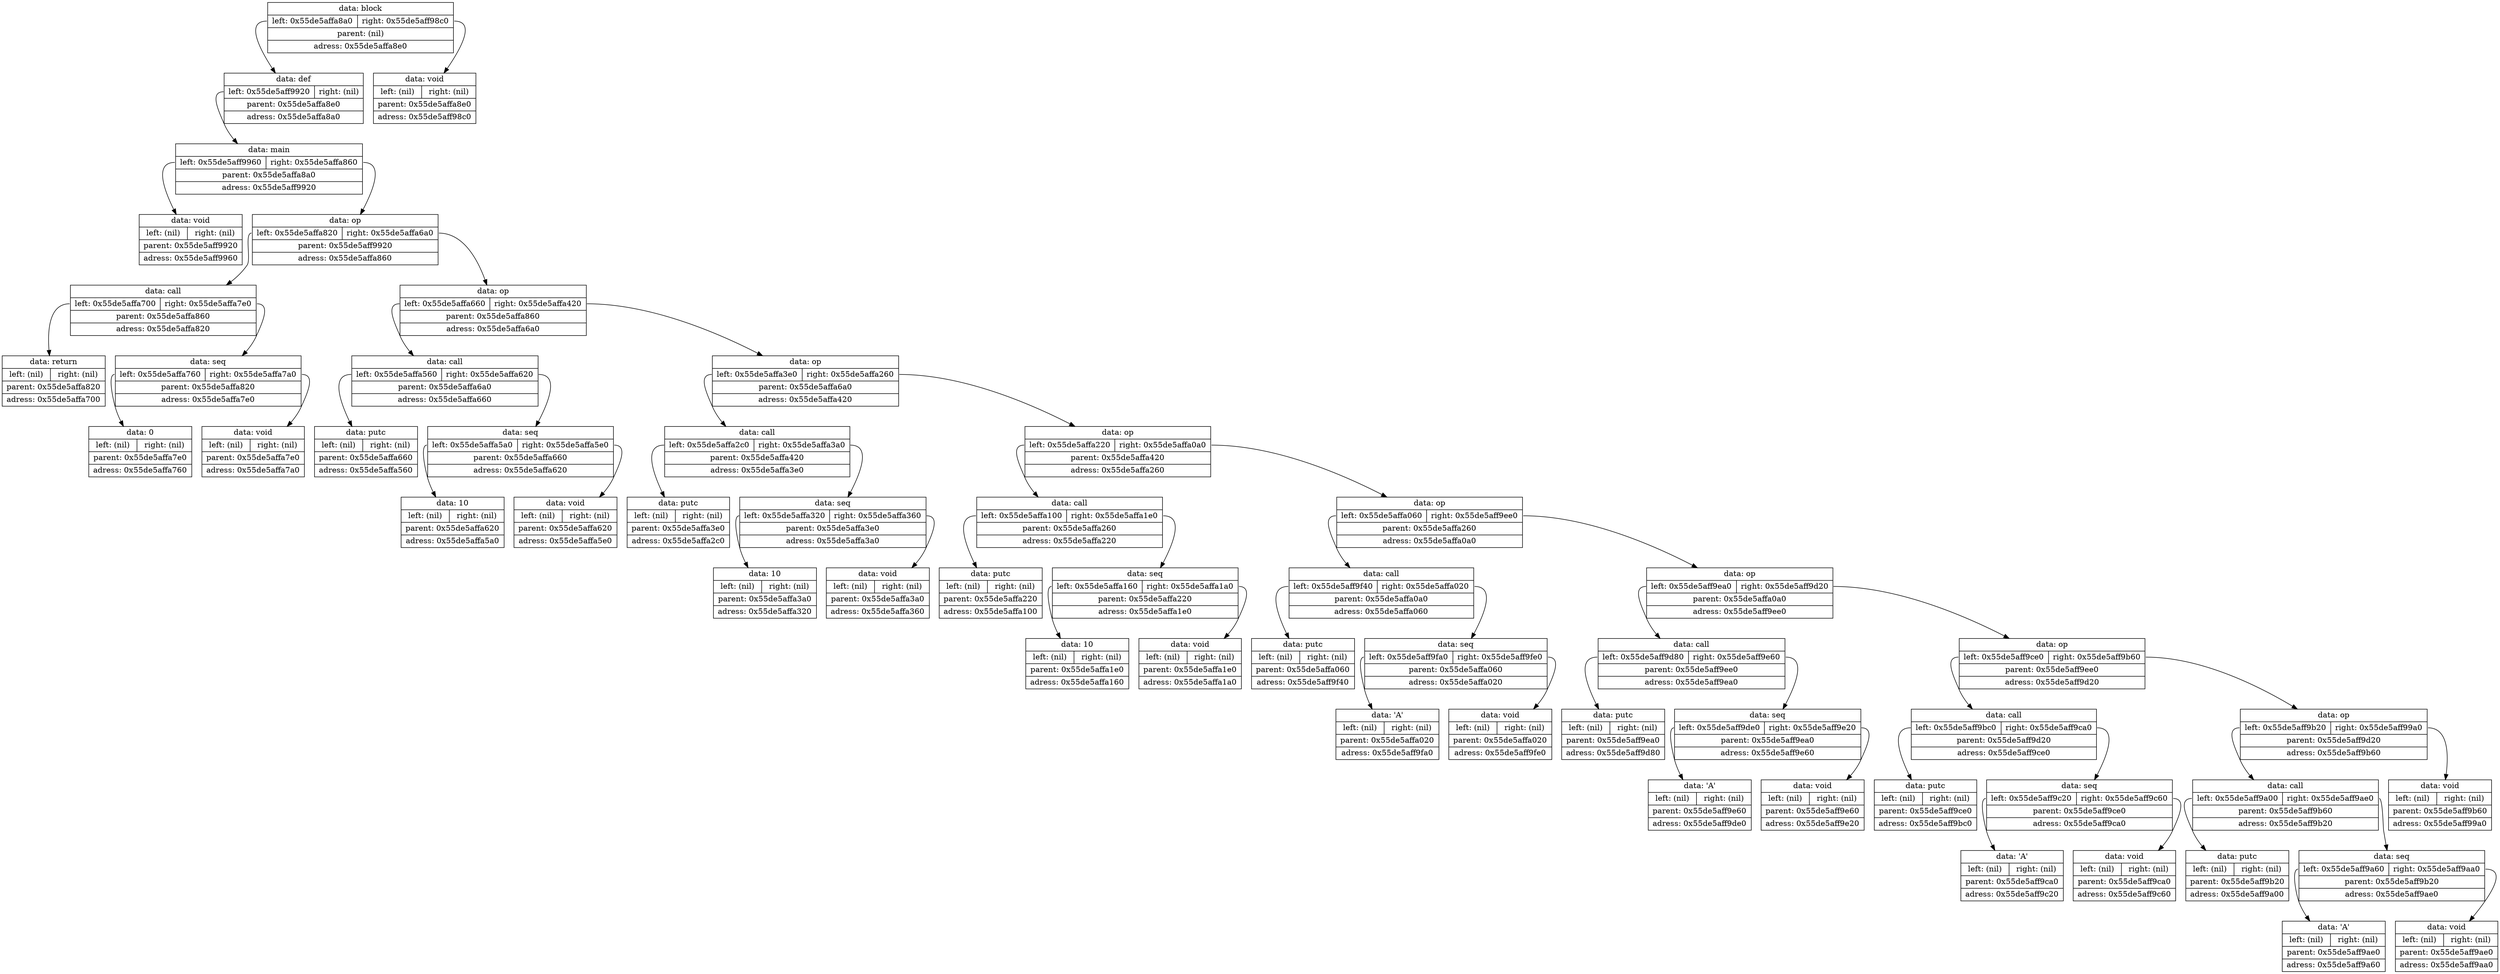 digraph dump
{
	node0x55de5affa8e0 [shape = "record", label = "{<f1>data: block|{<f2>left: 0x55de5affa8a0|<f3>right: 0x55de5aff98c0}|<f4>parent: (nil)|<f5>adress: 0x55de5affa8e0}"];
	node0x55de5affa8a0 [shape = "record", label = "{<f1>data: def|{<f2>left: 0x55de5aff9920|<f3>right: (nil)}|<f4>parent: 0x55de5affa8e0|<f5>adress: 0x55de5affa8a0}"];
	node0x55de5aff9920 [shape = "record", label = "{<f1>data: main|{<f2>left: 0x55de5aff9960|<f3>right: 0x55de5affa860}|<f4>parent: 0x55de5affa8a0|<f5>adress: 0x55de5aff9920}"];
	node0x55de5aff9960 [shape = "record", label = "{<f1>data: void|{<f2>left: (nil)|<f3>right: (nil)}|<f4>parent: 0x55de5aff9920|<f5>adress: 0x55de5aff9960}"];
	node0x55de5aff9920:f2 -> node0x55de5aff9960
	node0x55de5affa860 [shape = "record", label = "{<f1>data: op|{<f2>left: 0x55de5affa820|<f3>right: 0x55de5affa6a0}|<f4>parent: 0x55de5aff9920|<f5>adress: 0x55de5affa860}"];
	node0x55de5affa820 [shape = "record", label = "{<f1>data: call|{<f2>left: 0x55de5affa700|<f3>right: 0x55de5affa7e0}|<f4>parent: 0x55de5affa860|<f5>adress: 0x55de5affa820}"];
	node0x55de5affa700 [shape = "record", label = "{<f1>data: return|{<f2>left: (nil)|<f3>right: (nil)}|<f4>parent: 0x55de5affa820|<f5>adress: 0x55de5affa700}"];
	node0x55de5affa820:f2 -> node0x55de5affa700
	node0x55de5affa7e0 [shape = "record", label = "{<f1>data: seq|{<f2>left: 0x55de5affa760|<f3>right: 0x55de5affa7a0}|<f4>parent: 0x55de5affa820|<f5>adress: 0x55de5affa7e0}"];
	node0x55de5affa760 [shape = "record", label = "{<f1>data: 0|{<f2>left: (nil)|<f3>right: (nil)}|<f4>parent: 0x55de5affa7e0|<f5>adress: 0x55de5affa760}"];
	node0x55de5affa7e0:f2 -> node0x55de5affa760
	node0x55de5affa7a0 [shape = "record", label = "{<f1>data: void|{<f2>left: (nil)|<f3>right: (nil)}|<f4>parent: 0x55de5affa7e0|<f5>adress: 0x55de5affa7a0}"];
	node0x55de5affa7e0:f3 -> node0x55de5affa7a0
	node0x55de5affa820:f3 -> node0x55de5affa7e0
	node0x55de5affa860:f2 -> node0x55de5affa820
	node0x55de5affa6a0 [shape = "record", label = "{<f1>data: op|{<f2>left: 0x55de5affa660|<f3>right: 0x55de5affa420}|<f4>parent: 0x55de5affa860|<f5>adress: 0x55de5affa6a0}"];
	node0x55de5affa660 [shape = "record", label = "{<f1>data: call|{<f2>left: 0x55de5affa560|<f3>right: 0x55de5affa620}|<f4>parent: 0x55de5affa6a0|<f5>adress: 0x55de5affa660}"];
	node0x55de5affa560 [shape = "record", label = "{<f1>data: putc|{<f2>left: (nil)|<f3>right: (nil)}|<f4>parent: 0x55de5affa660|<f5>adress: 0x55de5affa560}"];
	node0x55de5affa660:f2 -> node0x55de5affa560
	node0x55de5affa620 [shape = "record", label = "{<f1>data: seq|{<f2>left: 0x55de5affa5a0|<f3>right: 0x55de5affa5e0}|<f4>parent: 0x55de5affa660|<f5>adress: 0x55de5affa620}"];
	node0x55de5affa5a0 [shape = "record", label = "{<f1>data: 10|{<f2>left: (nil)|<f3>right: (nil)}|<f4>parent: 0x55de5affa620|<f5>adress: 0x55de5affa5a0}"];
	node0x55de5affa620:f2 -> node0x55de5affa5a0
	node0x55de5affa5e0 [shape = "record", label = "{<f1>data: void|{<f2>left: (nil)|<f3>right: (nil)}|<f4>parent: 0x55de5affa620|<f5>adress: 0x55de5affa5e0}"];
	node0x55de5affa620:f3 -> node0x55de5affa5e0
	node0x55de5affa660:f3 -> node0x55de5affa620
	node0x55de5affa6a0:f2 -> node0x55de5affa660
	node0x55de5affa420 [shape = "record", label = "{<f1>data: op|{<f2>left: 0x55de5affa3e0|<f3>right: 0x55de5affa260}|<f4>parent: 0x55de5affa6a0|<f5>adress: 0x55de5affa420}"];
	node0x55de5affa3e0 [shape = "record", label = "{<f1>data: call|{<f2>left: 0x55de5affa2c0|<f3>right: 0x55de5affa3a0}|<f4>parent: 0x55de5affa420|<f5>adress: 0x55de5affa3e0}"];
	node0x55de5affa2c0 [shape = "record", label = "{<f1>data: putc|{<f2>left: (nil)|<f3>right: (nil)}|<f4>parent: 0x55de5affa3e0|<f5>adress: 0x55de5affa2c0}"];
	node0x55de5affa3e0:f2 -> node0x55de5affa2c0
	node0x55de5affa3a0 [shape = "record", label = "{<f1>data: seq|{<f2>left: 0x55de5affa320|<f3>right: 0x55de5affa360}|<f4>parent: 0x55de5affa3e0|<f5>adress: 0x55de5affa3a0}"];
	node0x55de5affa320 [shape = "record", label = "{<f1>data: 10|{<f2>left: (nil)|<f3>right: (nil)}|<f4>parent: 0x55de5affa3a0|<f5>adress: 0x55de5affa320}"];
	node0x55de5affa3a0:f2 -> node0x55de5affa320
	node0x55de5affa360 [shape = "record", label = "{<f1>data: void|{<f2>left: (nil)|<f3>right: (nil)}|<f4>parent: 0x55de5affa3a0|<f5>adress: 0x55de5affa360}"];
	node0x55de5affa3a0:f3 -> node0x55de5affa360
	node0x55de5affa3e0:f3 -> node0x55de5affa3a0
	node0x55de5affa420:f2 -> node0x55de5affa3e0
	node0x55de5affa260 [shape = "record", label = "{<f1>data: op|{<f2>left: 0x55de5affa220|<f3>right: 0x55de5affa0a0}|<f4>parent: 0x55de5affa420|<f5>adress: 0x55de5affa260}"];
	node0x55de5affa220 [shape = "record", label = "{<f1>data: call|{<f2>left: 0x55de5affa100|<f3>right: 0x55de5affa1e0}|<f4>parent: 0x55de5affa260|<f5>adress: 0x55de5affa220}"];
	node0x55de5affa100 [shape = "record", label = "{<f1>data: putc|{<f2>left: (nil)|<f3>right: (nil)}|<f4>parent: 0x55de5affa220|<f5>adress: 0x55de5affa100}"];
	node0x55de5affa220:f2 -> node0x55de5affa100
	node0x55de5affa1e0 [shape = "record", label = "{<f1>data: seq|{<f2>left: 0x55de5affa160|<f3>right: 0x55de5affa1a0}|<f4>parent: 0x55de5affa220|<f5>adress: 0x55de5affa1e0}"];
	node0x55de5affa160 [shape = "record", label = "{<f1>data: 10|{<f2>left: (nil)|<f3>right: (nil)}|<f4>parent: 0x55de5affa1e0|<f5>adress: 0x55de5affa160}"];
	node0x55de5affa1e0:f2 -> node0x55de5affa160
	node0x55de5affa1a0 [shape = "record", label = "{<f1>data: void|{<f2>left: (nil)|<f3>right: (nil)}|<f4>parent: 0x55de5affa1e0|<f5>adress: 0x55de5affa1a0}"];
	node0x55de5affa1e0:f3 -> node0x55de5affa1a0
	node0x55de5affa220:f3 -> node0x55de5affa1e0
	node0x55de5affa260:f2 -> node0x55de5affa220
	node0x55de5affa0a0 [shape = "record", label = "{<f1>data: op|{<f2>left: 0x55de5affa060|<f3>right: 0x55de5aff9ee0}|<f4>parent: 0x55de5affa260|<f5>adress: 0x55de5affa0a0}"];
	node0x55de5affa060 [shape = "record", label = "{<f1>data: call|{<f2>left: 0x55de5aff9f40|<f3>right: 0x55de5affa020}|<f4>parent: 0x55de5affa0a0|<f5>adress: 0x55de5affa060}"];
	node0x55de5aff9f40 [shape = "record", label = "{<f1>data: putc|{<f2>left: (nil)|<f3>right: (nil)}|<f4>parent: 0x55de5affa060|<f5>adress: 0x55de5aff9f40}"];
	node0x55de5affa060:f2 -> node0x55de5aff9f40
	node0x55de5affa020 [shape = "record", label = "{<f1>data: seq|{<f2>left: 0x55de5aff9fa0|<f3>right: 0x55de5aff9fe0}|<f4>parent: 0x55de5affa060|<f5>adress: 0x55de5affa020}"];
	node0x55de5aff9fa0 [shape = "record", label = "{<f1>data: 'A'|{<f2>left: (nil)|<f3>right: (nil)}|<f4>parent: 0x55de5affa020|<f5>adress: 0x55de5aff9fa0}"];
	node0x55de5affa020:f2 -> node0x55de5aff9fa0
	node0x55de5aff9fe0 [shape = "record", label = "{<f1>data: void|{<f2>left: (nil)|<f3>right: (nil)}|<f4>parent: 0x55de5affa020|<f5>adress: 0x55de5aff9fe0}"];
	node0x55de5affa020:f3 -> node0x55de5aff9fe0
	node0x55de5affa060:f3 -> node0x55de5affa020
	node0x55de5affa0a0:f2 -> node0x55de5affa060
	node0x55de5aff9ee0 [shape = "record", label = "{<f1>data: op|{<f2>left: 0x55de5aff9ea0|<f3>right: 0x55de5aff9d20}|<f4>parent: 0x55de5affa0a0|<f5>adress: 0x55de5aff9ee0}"];
	node0x55de5aff9ea0 [shape = "record", label = "{<f1>data: call|{<f2>left: 0x55de5aff9d80|<f3>right: 0x55de5aff9e60}|<f4>parent: 0x55de5aff9ee0|<f5>adress: 0x55de5aff9ea0}"];
	node0x55de5aff9d80 [shape = "record", label = "{<f1>data: putc|{<f2>left: (nil)|<f3>right: (nil)}|<f4>parent: 0x55de5aff9ea0|<f5>adress: 0x55de5aff9d80}"];
	node0x55de5aff9ea0:f2 -> node0x55de5aff9d80
	node0x55de5aff9e60 [shape = "record", label = "{<f1>data: seq|{<f2>left: 0x55de5aff9de0|<f3>right: 0x55de5aff9e20}|<f4>parent: 0x55de5aff9ea0|<f5>adress: 0x55de5aff9e60}"];
	node0x55de5aff9de0 [shape = "record", label = "{<f1>data: 'A'|{<f2>left: (nil)|<f3>right: (nil)}|<f4>parent: 0x55de5aff9e60|<f5>adress: 0x55de5aff9de0}"];
	node0x55de5aff9e60:f2 -> node0x55de5aff9de0
	node0x55de5aff9e20 [shape = "record", label = "{<f1>data: void|{<f2>left: (nil)|<f3>right: (nil)}|<f4>parent: 0x55de5aff9e60|<f5>adress: 0x55de5aff9e20}"];
	node0x55de5aff9e60:f3 -> node0x55de5aff9e20
	node0x55de5aff9ea0:f3 -> node0x55de5aff9e60
	node0x55de5aff9ee0:f2 -> node0x55de5aff9ea0
	node0x55de5aff9d20 [shape = "record", label = "{<f1>data: op|{<f2>left: 0x55de5aff9ce0|<f3>right: 0x55de5aff9b60}|<f4>parent: 0x55de5aff9ee0|<f5>adress: 0x55de5aff9d20}"];
	node0x55de5aff9ce0 [shape = "record", label = "{<f1>data: call|{<f2>left: 0x55de5aff9bc0|<f3>right: 0x55de5aff9ca0}|<f4>parent: 0x55de5aff9d20|<f5>adress: 0x55de5aff9ce0}"];
	node0x55de5aff9bc0 [shape = "record", label = "{<f1>data: putc|{<f2>left: (nil)|<f3>right: (nil)}|<f4>parent: 0x55de5aff9ce0|<f5>adress: 0x55de5aff9bc0}"];
	node0x55de5aff9ce0:f2 -> node0x55de5aff9bc0
	node0x55de5aff9ca0 [shape = "record", label = "{<f1>data: seq|{<f2>left: 0x55de5aff9c20|<f3>right: 0x55de5aff9c60}|<f4>parent: 0x55de5aff9ce0|<f5>adress: 0x55de5aff9ca0}"];
	node0x55de5aff9c20 [shape = "record", label = "{<f1>data: 'A'|{<f2>left: (nil)|<f3>right: (nil)}|<f4>parent: 0x55de5aff9ca0|<f5>adress: 0x55de5aff9c20}"];
	node0x55de5aff9ca0:f2 -> node0x55de5aff9c20
	node0x55de5aff9c60 [shape = "record", label = "{<f1>data: void|{<f2>left: (nil)|<f3>right: (nil)}|<f4>parent: 0x55de5aff9ca0|<f5>adress: 0x55de5aff9c60}"];
	node0x55de5aff9ca0:f3 -> node0x55de5aff9c60
	node0x55de5aff9ce0:f3 -> node0x55de5aff9ca0
	node0x55de5aff9d20:f2 -> node0x55de5aff9ce0
	node0x55de5aff9b60 [shape = "record", label = "{<f1>data: op|{<f2>left: 0x55de5aff9b20|<f3>right: 0x55de5aff99a0}|<f4>parent: 0x55de5aff9d20|<f5>adress: 0x55de5aff9b60}"];
	node0x55de5aff9b20 [shape = "record", label = "{<f1>data: call|{<f2>left: 0x55de5aff9a00|<f3>right: 0x55de5aff9ae0}|<f4>parent: 0x55de5aff9b60|<f5>adress: 0x55de5aff9b20}"];
	node0x55de5aff9a00 [shape = "record", label = "{<f1>data: putc|{<f2>left: (nil)|<f3>right: (nil)}|<f4>parent: 0x55de5aff9b20|<f5>adress: 0x55de5aff9a00}"];
	node0x55de5aff9b20:f2 -> node0x55de5aff9a00
	node0x55de5aff9ae0 [shape = "record", label = "{<f1>data: seq|{<f2>left: 0x55de5aff9a60|<f3>right: 0x55de5aff9aa0}|<f4>parent: 0x55de5aff9b20|<f5>adress: 0x55de5aff9ae0}"];
	node0x55de5aff9a60 [shape = "record", label = "{<f1>data: 'A'|{<f2>left: (nil)|<f3>right: (nil)}|<f4>parent: 0x55de5aff9ae0|<f5>adress: 0x55de5aff9a60}"];
	node0x55de5aff9ae0:f2 -> node0x55de5aff9a60
	node0x55de5aff9aa0 [shape = "record", label = "{<f1>data: void|{<f2>left: (nil)|<f3>right: (nil)}|<f4>parent: 0x55de5aff9ae0|<f5>adress: 0x55de5aff9aa0}"];
	node0x55de5aff9ae0:f3 -> node0x55de5aff9aa0
	node0x55de5aff9b20:f3 -> node0x55de5aff9ae0
	node0x55de5aff9b60:f2 -> node0x55de5aff9b20
	node0x55de5aff99a0 [shape = "record", label = "{<f1>data: void|{<f2>left: (nil)|<f3>right: (nil)}|<f4>parent: 0x55de5aff9b60|<f5>adress: 0x55de5aff99a0}"];
	node0x55de5aff9b60:f3 -> node0x55de5aff99a0
	node0x55de5aff9d20:f3 -> node0x55de5aff9b60
	node0x55de5aff9ee0:f3 -> node0x55de5aff9d20
	node0x55de5affa0a0:f3 -> node0x55de5aff9ee0
	node0x55de5affa260:f3 -> node0x55de5affa0a0
	node0x55de5affa420:f3 -> node0x55de5affa260
	node0x55de5affa6a0:f3 -> node0x55de5affa420
	node0x55de5affa860:f3 -> node0x55de5affa6a0
	node0x55de5aff9920:f3 -> node0x55de5affa860
	node0x55de5affa8a0:f2 -> node0x55de5aff9920
	node0x55de5affa8e0:f2 -> node0x55de5affa8a0
	node0x55de5aff98c0 [shape = "record", label = "{<f1>data: void|{<f2>left: (nil)|<f3>right: (nil)}|<f4>parent: 0x55de5affa8e0|<f5>adress: 0x55de5aff98c0}"];
	node0x55de5affa8e0:f3 -> node0x55de5aff98c0

}
